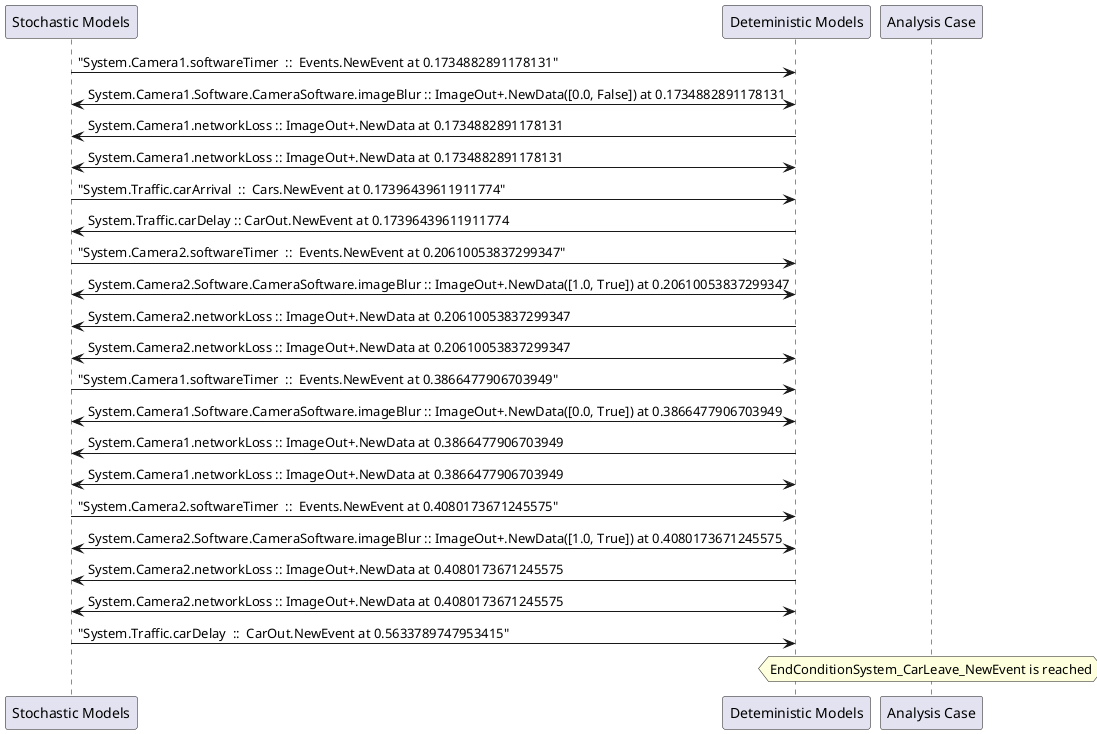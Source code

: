 
	@startuml
	participant "Stochastic Models" as stochmodel
	participant "Deteministic Models" as detmodel
	participant "Analysis Case" as analysis
	{31940_stop} stochmodel -> detmodel : "System.Camera1.softwareTimer  ::  Events.NewEvent at 0.1734882891178131"
detmodel <-> stochmodel : System.Camera1.Software.CameraSoftware.imageBlur :: ImageOut+.NewData([0.0, False]) at 0.1734882891178131
detmodel -> stochmodel : System.Camera1.networkLoss :: ImageOut+.NewData at 0.1734882891178131
detmodel <-> stochmodel : System.Camera1.networkLoss :: ImageOut+.NewData at 0.1734882891178131
{31971_stop} stochmodel -> detmodel : "System.Traffic.carArrival  ::  Cars.NewEvent at 0.17396439611911774"
{31978_start} detmodel -> stochmodel : System.Traffic.carDelay :: CarOut.NewEvent at 0.17396439611911774
{31955_stop} stochmodel -> detmodel : "System.Camera2.softwareTimer  ::  Events.NewEvent at 0.20610053837299347"
detmodel <-> stochmodel : System.Camera2.Software.CameraSoftware.imageBlur :: ImageOut+.NewData([1.0, True]) at 0.20610053837299347
detmodel -> stochmodel : System.Camera2.networkLoss :: ImageOut+.NewData at 0.20610053837299347
detmodel <-> stochmodel : System.Camera2.networkLoss :: ImageOut+.NewData at 0.20610053837299347
{31941_stop} stochmodel -> detmodel : "System.Camera1.softwareTimer  ::  Events.NewEvent at 0.3866477906703949"
detmodel <-> stochmodel : System.Camera1.Software.CameraSoftware.imageBlur :: ImageOut+.NewData([0.0, True]) at 0.3866477906703949
detmodel -> stochmodel : System.Camera1.networkLoss :: ImageOut+.NewData at 0.3866477906703949
detmodel <-> stochmodel : System.Camera1.networkLoss :: ImageOut+.NewData at 0.3866477906703949
{31956_stop} stochmodel -> detmodel : "System.Camera2.softwareTimer  ::  Events.NewEvent at 0.4080173671245575"
detmodel <-> stochmodel : System.Camera2.Software.CameraSoftware.imageBlur :: ImageOut+.NewData([1.0, True]) at 0.4080173671245575
detmodel -> stochmodel : System.Camera2.networkLoss :: ImageOut+.NewData at 0.4080173671245575
detmodel <-> stochmodel : System.Camera2.networkLoss :: ImageOut+.NewData at 0.4080173671245575
{31978_stop} stochmodel -> detmodel : "System.Traffic.carDelay  ::  CarOut.NewEvent at 0.5633789747953415"
{31978_start} <-> {31978_stop} : delay
hnote over analysis 
EndConditionSystem_CarLeave_NewEvent is reached
endnote
@enduml